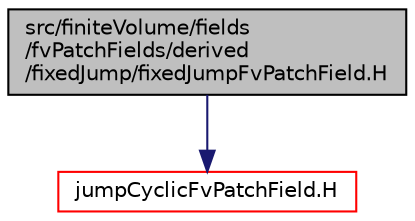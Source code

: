 digraph "src/finiteVolume/fields/fvPatchFields/derived/fixedJump/fixedJumpFvPatchField.H"
{
  bgcolor="transparent";
  edge [fontname="Helvetica",fontsize="10",labelfontname="Helvetica",labelfontsize="10"];
  node [fontname="Helvetica",fontsize="10",shape=record];
  Node1 [label="src/finiteVolume/fields\l/fvPatchFields/derived\l/fixedJump/fixedJumpFvPatchField.H",height=0.2,width=0.4,color="black", fillcolor="grey75", style="filled", fontcolor="black"];
  Node1 -> Node2 [color="midnightblue",fontsize="10",style="solid",fontname="Helvetica"];
  Node2 [label="jumpCyclicFvPatchField.H",height=0.2,width=0.4,color="red",URL="$a05395.html"];
}
